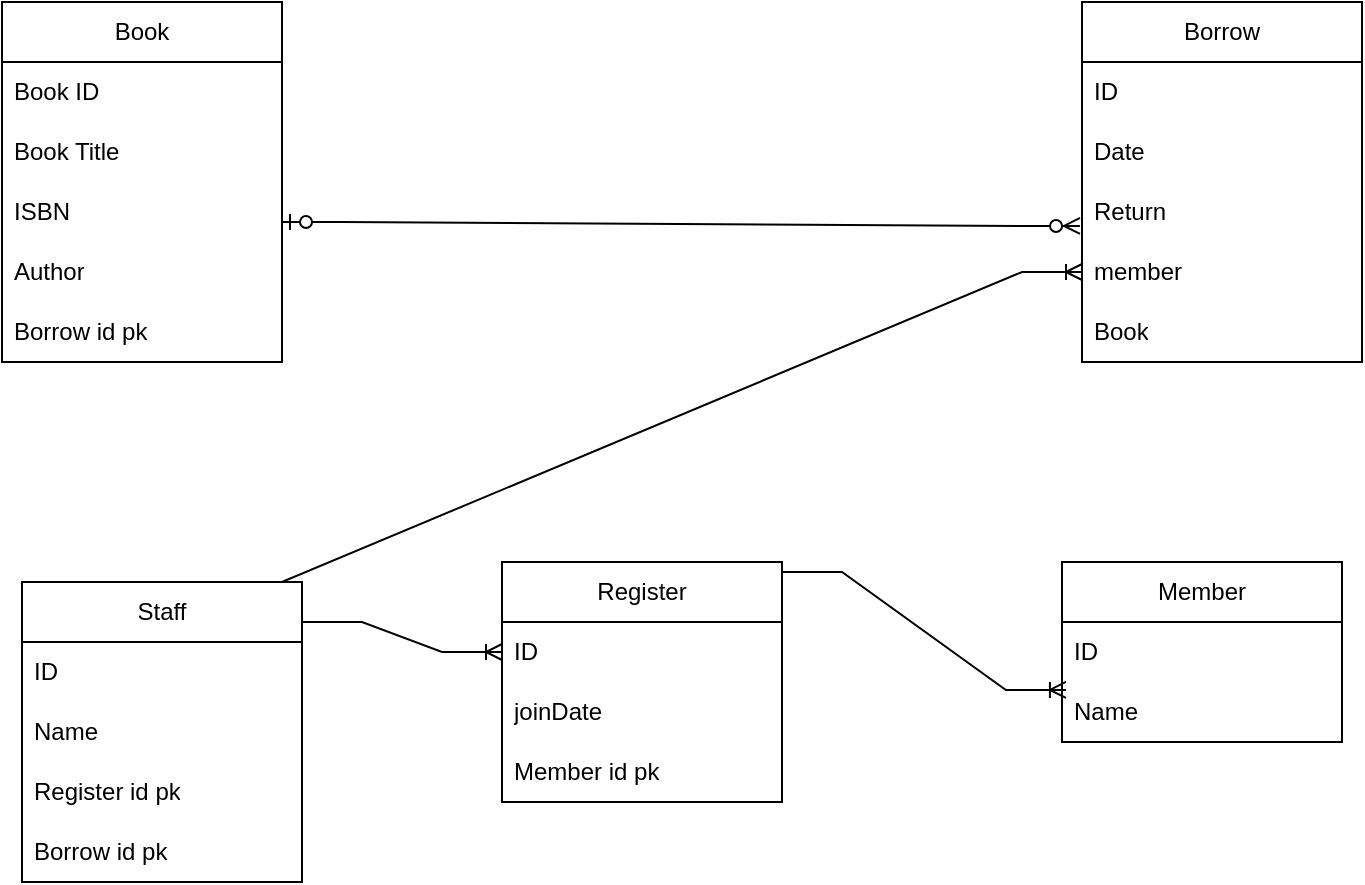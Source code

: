 <mxfile version="26.2.14">
  <diagram name="Page-1" id="ykpneGuEOJ54FGc0j1No">
    <mxGraphModel dx="872" dy="477" grid="1" gridSize="10" guides="1" tooltips="1" connect="1" arrows="1" fold="1" page="1" pageScale="1" pageWidth="827" pageHeight="1169" math="0" shadow="0">
      <root>
        <mxCell id="0" />
        <mxCell id="1" parent="0" />
        <mxCell id="gZuRDmfz2Hip_G_Tphac-1" value="Book" style="swimlane;fontStyle=0;childLayout=stackLayout;horizontal=1;startSize=30;horizontalStack=0;resizeParent=1;resizeParentMax=0;resizeLast=0;collapsible=1;marginBottom=0;whiteSpace=wrap;html=1;" vertex="1" parent="1">
          <mxGeometry x="40" y="440" width="140" height="180" as="geometry" />
        </mxCell>
        <mxCell id="gZuRDmfz2Hip_G_Tphac-2" value="Book ID" style="text;strokeColor=none;fillColor=none;align=left;verticalAlign=middle;spacingLeft=4;spacingRight=4;overflow=hidden;points=[[0,0.5],[1,0.5]];portConstraint=eastwest;rotatable=0;whiteSpace=wrap;html=1;" vertex="1" parent="gZuRDmfz2Hip_G_Tphac-1">
          <mxGeometry y="30" width="140" height="30" as="geometry" />
        </mxCell>
        <mxCell id="gZuRDmfz2Hip_G_Tphac-3" value="Book Title" style="text;strokeColor=none;fillColor=none;align=left;verticalAlign=middle;spacingLeft=4;spacingRight=4;overflow=hidden;points=[[0,0.5],[1,0.5]];portConstraint=eastwest;rotatable=0;whiteSpace=wrap;html=1;" vertex="1" parent="gZuRDmfz2Hip_G_Tphac-1">
          <mxGeometry y="60" width="140" height="30" as="geometry" />
        </mxCell>
        <mxCell id="gZuRDmfz2Hip_G_Tphac-4" value="ISBN" style="text;strokeColor=none;fillColor=none;align=left;verticalAlign=middle;spacingLeft=4;spacingRight=4;overflow=hidden;points=[[0,0.5],[1,0.5]];portConstraint=eastwest;rotatable=0;whiteSpace=wrap;html=1;" vertex="1" parent="gZuRDmfz2Hip_G_Tphac-1">
          <mxGeometry y="90" width="140" height="30" as="geometry" />
        </mxCell>
        <mxCell id="gZuRDmfz2Hip_G_Tphac-5" value="Author" style="text;strokeColor=none;fillColor=none;align=left;verticalAlign=middle;spacingLeft=4;spacingRight=4;overflow=hidden;points=[[0,0.5],[1,0.5]];portConstraint=eastwest;rotatable=0;whiteSpace=wrap;html=1;" vertex="1" parent="gZuRDmfz2Hip_G_Tphac-1">
          <mxGeometry y="120" width="140" height="30" as="geometry" />
        </mxCell>
        <mxCell id="gZuRDmfz2Hip_G_Tphac-34" value="Borrow id pk" style="text;strokeColor=none;fillColor=none;align=left;verticalAlign=middle;spacingLeft=4;spacingRight=4;overflow=hidden;points=[[0,0.5],[1,0.5]];portConstraint=eastwest;rotatable=0;whiteSpace=wrap;html=1;" vertex="1" parent="gZuRDmfz2Hip_G_Tphac-1">
          <mxGeometry y="150" width="140" height="30" as="geometry" />
        </mxCell>
        <mxCell id="gZuRDmfz2Hip_G_Tphac-6" value="Borrow" style="swimlane;fontStyle=0;childLayout=stackLayout;horizontal=1;startSize=30;horizontalStack=0;resizeParent=1;resizeParentMax=0;resizeLast=0;collapsible=1;marginBottom=0;whiteSpace=wrap;html=1;" vertex="1" parent="1">
          <mxGeometry x="580" y="440" width="140" height="180" as="geometry" />
        </mxCell>
        <mxCell id="gZuRDmfz2Hip_G_Tphac-7" value="ID" style="text;strokeColor=none;fillColor=none;align=left;verticalAlign=middle;spacingLeft=4;spacingRight=4;overflow=hidden;points=[[0,0.5],[1,0.5]];portConstraint=eastwest;rotatable=0;whiteSpace=wrap;html=1;" vertex="1" parent="gZuRDmfz2Hip_G_Tphac-6">
          <mxGeometry y="30" width="140" height="30" as="geometry" />
        </mxCell>
        <mxCell id="gZuRDmfz2Hip_G_Tphac-8" value="Date" style="text;strokeColor=none;fillColor=none;align=left;verticalAlign=middle;spacingLeft=4;spacingRight=4;overflow=hidden;points=[[0,0.5],[1,0.5]];portConstraint=eastwest;rotatable=0;whiteSpace=wrap;html=1;" vertex="1" parent="gZuRDmfz2Hip_G_Tphac-6">
          <mxGeometry y="60" width="140" height="30" as="geometry" />
        </mxCell>
        <mxCell id="gZuRDmfz2Hip_G_Tphac-9" value="Return" style="text;strokeColor=none;fillColor=none;align=left;verticalAlign=middle;spacingLeft=4;spacingRight=4;overflow=hidden;points=[[0,0.5],[1,0.5]];portConstraint=eastwest;rotatable=0;whiteSpace=wrap;html=1;" vertex="1" parent="gZuRDmfz2Hip_G_Tphac-6">
          <mxGeometry y="90" width="140" height="30" as="geometry" />
        </mxCell>
        <mxCell id="gZuRDmfz2Hip_G_Tphac-11" value="member" style="text;strokeColor=none;fillColor=none;align=left;verticalAlign=middle;spacingLeft=4;spacingRight=4;overflow=hidden;points=[[0,0.5],[1,0.5]];portConstraint=eastwest;rotatable=0;whiteSpace=wrap;html=1;" vertex="1" parent="gZuRDmfz2Hip_G_Tphac-6">
          <mxGeometry y="120" width="140" height="30" as="geometry" />
        </mxCell>
        <mxCell id="gZuRDmfz2Hip_G_Tphac-10" value="Book" style="text;strokeColor=none;fillColor=none;align=left;verticalAlign=middle;spacingLeft=4;spacingRight=4;overflow=hidden;points=[[0,0.5],[1,0.5]];portConstraint=eastwest;rotatable=0;whiteSpace=wrap;html=1;" vertex="1" parent="gZuRDmfz2Hip_G_Tphac-6">
          <mxGeometry y="150" width="140" height="30" as="geometry" />
        </mxCell>
        <mxCell id="gZuRDmfz2Hip_G_Tphac-14" value="Register" style="swimlane;fontStyle=0;childLayout=stackLayout;horizontal=1;startSize=30;horizontalStack=0;resizeParent=1;resizeParentMax=0;resizeLast=0;collapsible=1;marginBottom=0;whiteSpace=wrap;html=1;" vertex="1" parent="1">
          <mxGeometry x="290" y="720" width="140" height="120" as="geometry" />
        </mxCell>
        <mxCell id="gZuRDmfz2Hip_G_Tphac-15" value="ID" style="text;strokeColor=none;fillColor=none;align=left;verticalAlign=middle;spacingLeft=4;spacingRight=4;overflow=hidden;points=[[0,0.5],[1,0.5]];portConstraint=eastwest;rotatable=0;whiteSpace=wrap;html=1;" vertex="1" parent="gZuRDmfz2Hip_G_Tphac-14">
          <mxGeometry y="30" width="140" height="30" as="geometry" />
        </mxCell>
        <mxCell id="gZuRDmfz2Hip_G_Tphac-16" value="joinDate" style="text;strokeColor=none;fillColor=none;align=left;verticalAlign=middle;spacingLeft=4;spacingRight=4;overflow=hidden;points=[[0,0.5],[1,0.5]];portConstraint=eastwest;rotatable=0;whiteSpace=wrap;html=1;" vertex="1" parent="gZuRDmfz2Hip_G_Tphac-14">
          <mxGeometry y="60" width="140" height="30" as="geometry" />
        </mxCell>
        <mxCell id="gZuRDmfz2Hip_G_Tphac-41" value="Member id pk" style="text;strokeColor=none;fillColor=none;align=left;verticalAlign=middle;spacingLeft=4;spacingRight=4;overflow=hidden;points=[[0,0.5],[1,0.5]];portConstraint=eastwest;rotatable=0;whiteSpace=wrap;html=1;" vertex="1" parent="gZuRDmfz2Hip_G_Tphac-14">
          <mxGeometry y="90" width="140" height="30" as="geometry" />
        </mxCell>
        <mxCell id="gZuRDmfz2Hip_G_Tphac-18" value="Staff" style="swimlane;fontStyle=0;childLayout=stackLayout;horizontal=1;startSize=30;horizontalStack=0;resizeParent=1;resizeParentMax=0;resizeLast=0;collapsible=1;marginBottom=0;whiteSpace=wrap;html=1;" vertex="1" parent="1">
          <mxGeometry x="50" y="730" width="140" height="150" as="geometry" />
        </mxCell>
        <mxCell id="gZuRDmfz2Hip_G_Tphac-19" value="ID" style="text;strokeColor=none;fillColor=none;align=left;verticalAlign=middle;spacingLeft=4;spacingRight=4;overflow=hidden;points=[[0,0.5],[1,0.5]];portConstraint=eastwest;rotatable=0;whiteSpace=wrap;html=1;" vertex="1" parent="gZuRDmfz2Hip_G_Tphac-18">
          <mxGeometry y="30" width="140" height="30" as="geometry" />
        </mxCell>
        <mxCell id="gZuRDmfz2Hip_G_Tphac-38" value="Name" style="text;strokeColor=none;fillColor=none;align=left;verticalAlign=middle;spacingLeft=4;spacingRight=4;overflow=hidden;points=[[0,0.5],[1,0.5]];portConstraint=eastwest;rotatable=0;whiteSpace=wrap;html=1;" vertex="1" parent="gZuRDmfz2Hip_G_Tphac-18">
          <mxGeometry y="60" width="140" height="30" as="geometry" />
        </mxCell>
        <mxCell id="gZuRDmfz2Hip_G_Tphac-42" value="Register id pk" style="text;strokeColor=none;fillColor=none;align=left;verticalAlign=middle;spacingLeft=4;spacingRight=4;overflow=hidden;points=[[0,0.5],[1,0.5]];portConstraint=eastwest;rotatable=0;whiteSpace=wrap;html=1;" vertex="1" parent="gZuRDmfz2Hip_G_Tphac-18">
          <mxGeometry y="90" width="140" height="30" as="geometry" />
        </mxCell>
        <mxCell id="gZuRDmfz2Hip_G_Tphac-20" value="Borrow id pk" style="text;strokeColor=none;fillColor=none;align=left;verticalAlign=middle;spacingLeft=4;spacingRight=4;overflow=hidden;points=[[0,0.5],[1,0.5]];portConstraint=eastwest;rotatable=0;whiteSpace=wrap;html=1;" vertex="1" parent="gZuRDmfz2Hip_G_Tphac-18">
          <mxGeometry y="120" width="140" height="30" as="geometry" />
        </mxCell>
        <mxCell id="gZuRDmfz2Hip_G_Tphac-22" value="Member" style="swimlane;fontStyle=0;childLayout=stackLayout;horizontal=1;startSize=30;horizontalStack=0;resizeParent=1;resizeParentMax=0;resizeLast=0;collapsible=1;marginBottom=0;whiteSpace=wrap;html=1;" vertex="1" parent="1">
          <mxGeometry x="570" y="720" width="140" height="90" as="geometry" />
        </mxCell>
        <mxCell id="gZuRDmfz2Hip_G_Tphac-23" value="ID" style="text;strokeColor=none;fillColor=none;align=left;verticalAlign=middle;spacingLeft=4;spacingRight=4;overflow=hidden;points=[[0,0.5],[1,0.5]];portConstraint=eastwest;rotatable=0;whiteSpace=wrap;html=1;" vertex="1" parent="gZuRDmfz2Hip_G_Tphac-22">
          <mxGeometry y="30" width="140" height="30" as="geometry" />
        </mxCell>
        <mxCell id="gZuRDmfz2Hip_G_Tphac-24" value="Name" style="text;strokeColor=none;fillColor=none;align=left;verticalAlign=middle;spacingLeft=4;spacingRight=4;overflow=hidden;points=[[0,0.5],[1,0.5]];portConstraint=eastwest;rotatable=0;whiteSpace=wrap;html=1;" vertex="1" parent="gZuRDmfz2Hip_G_Tphac-22">
          <mxGeometry y="60" width="140" height="30" as="geometry" />
        </mxCell>
        <mxCell id="gZuRDmfz2Hip_G_Tphac-29" value="" style="edgeStyle=entityRelationEdgeStyle;fontSize=12;html=1;endArrow=ERzeroToMany;startArrow=ERzeroToOne;rounded=0;entryX=-0.007;entryY=0.733;entryDx=0;entryDy=0;entryPerimeter=0;" edge="1" parent="1" target="gZuRDmfz2Hip_G_Tphac-9">
          <mxGeometry width="100" height="100" relative="1" as="geometry">
            <mxPoint x="180" y="550" as="sourcePoint" />
            <mxPoint x="280" y="450" as="targetPoint" />
            <Array as="points">
              <mxPoint x="200" y="330" />
              <mxPoint x="380" y="530" />
              <mxPoint x="380" y="520" />
              <mxPoint x="570" y="510" />
            </Array>
          </mxGeometry>
        </mxCell>
        <mxCell id="gZuRDmfz2Hip_G_Tphac-31" value="" style="edgeStyle=entityRelationEdgeStyle;fontSize=12;html=1;endArrow=ERoneToMany;rounded=0;entryX=0.014;entryY=0.133;entryDx=0;entryDy=0;entryPerimeter=0;" edge="1" parent="1" target="gZuRDmfz2Hip_G_Tphac-24">
          <mxGeometry width="100" height="100" relative="1" as="geometry">
            <mxPoint x="430" y="725" as="sourcePoint" />
            <mxPoint x="560" y="810" as="targetPoint" />
            <Array as="points">
              <mxPoint x="450" y="760" />
            </Array>
          </mxGeometry>
        </mxCell>
        <mxCell id="gZuRDmfz2Hip_G_Tphac-32" value="" style="edgeStyle=entityRelationEdgeStyle;fontSize=12;html=1;endArrow=ERoneToMany;rounded=0;entryX=0;entryY=0.5;entryDx=0;entryDy=0;" edge="1" parent="1" target="gZuRDmfz2Hip_G_Tphac-15">
          <mxGeometry width="100" height="100" relative="1" as="geometry">
            <mxPoint x="190" y="750" as="sourcePoint" />
            <mxPoint x="290" y="650" as="targetPoint" />
          </mxGeometry>
        </mxCell>
        <mxCell id="gZuRDmfz2Hip_G_Tphac-33" value="" style="edgeStyle=entityRelationEdgeStyle;fontSize=12;html=1;endArrow=ERoneToMany;rounded=0;entryX=0;entryY=0.5;entryDx=0;entryDy=0;" edge="1" parent="1" target="gZuRDmfz2Hip_G_Tphac-11">
          <mxGeometry width="100" height="100" relative="1" as="geometry">
            <mxPoint x="150" y="730" as="sourcePoint" />
            <mxPoint x="250" y="630" as="targetPoint" />
          </mxGeometry>
        </mxCell>
      </root>
    </mxGraphModel>
  </diagram>
</mxfile>
